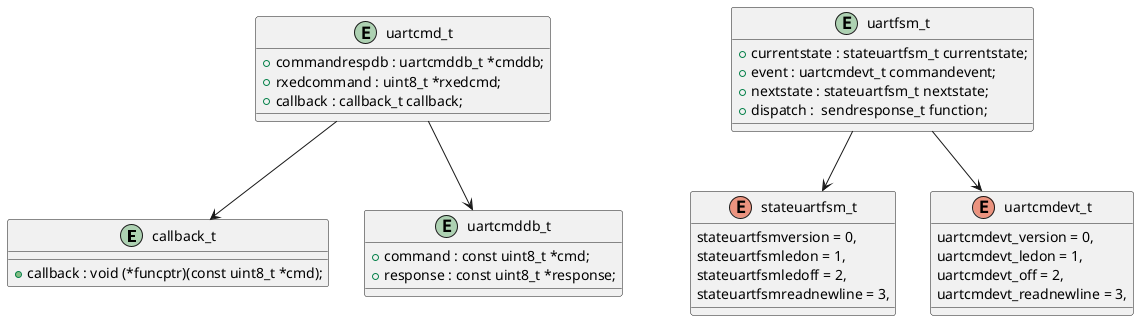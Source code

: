 @startuml

entity "callback_t"
{
    +callback : void (*funcptr)(const uint8_t *cmd);
}

entity "uartcmddb_t"
{
    +command : const uint8_t *cmd;
    +response : const uint8_t *response;
}

entity "uartcmd_t"
{
    +commandrespdb : uartcmddb_t *cmddb;
    +rxedcommand : uint8_t *rxedcmd;
    +callback : callback_t callback;
}

enum stateuartfsm_t
{
    stateuartfsmversion = 0,
    stateuartfsmledon = 1,
    stateuartfsmledoff = 2,
    stateuartfsmreadnewline = 3,
}

enum uartcmdevt_t
{
    uartcmdevt_version = 0,
    uartcmdevt_ledon = 1,
    uartcmdevt_off = 2,
    uartcmdevt_readnewline = 3,  
}

entity "uartfsm_t" 
{
    +currentstate : stateuartfsm_t currentstate;
    +event : uartcmdevt_t commandevent;
    +nextstate : stateuartfsm_t nextstate;
    +dispatch :  sendresponse_t function;
}

uartcmd_t --> callback_t
uartcmd_t --> uartcmddb_t
uartfsm_t --> stateuartfsm_t
uartfsm_t --> uartcmdevt_t


@enduml